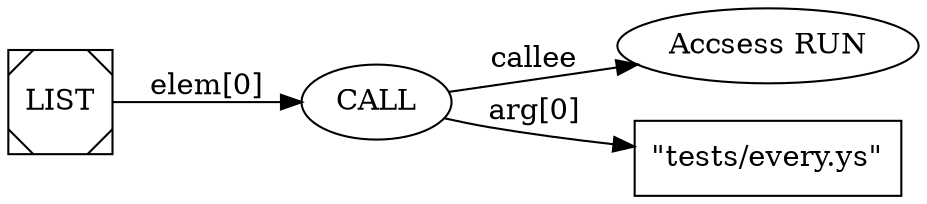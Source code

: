 digraph AST {
rankdir=LR;
  node0 [label="LIST" shape="Msquare"];
  node1 [label="CALL" shape="ellipse"];
  node2 [label="Accsess RUN" shape="ellipse"];
  node1 -> node2 [label="callee"];
  node3 [label="\"tests/every.ys\"" shape="rect"];
  node1 -> node3 [label="arg[0]"];
  node0 -> node1 [label="elem[0]"];
}
 